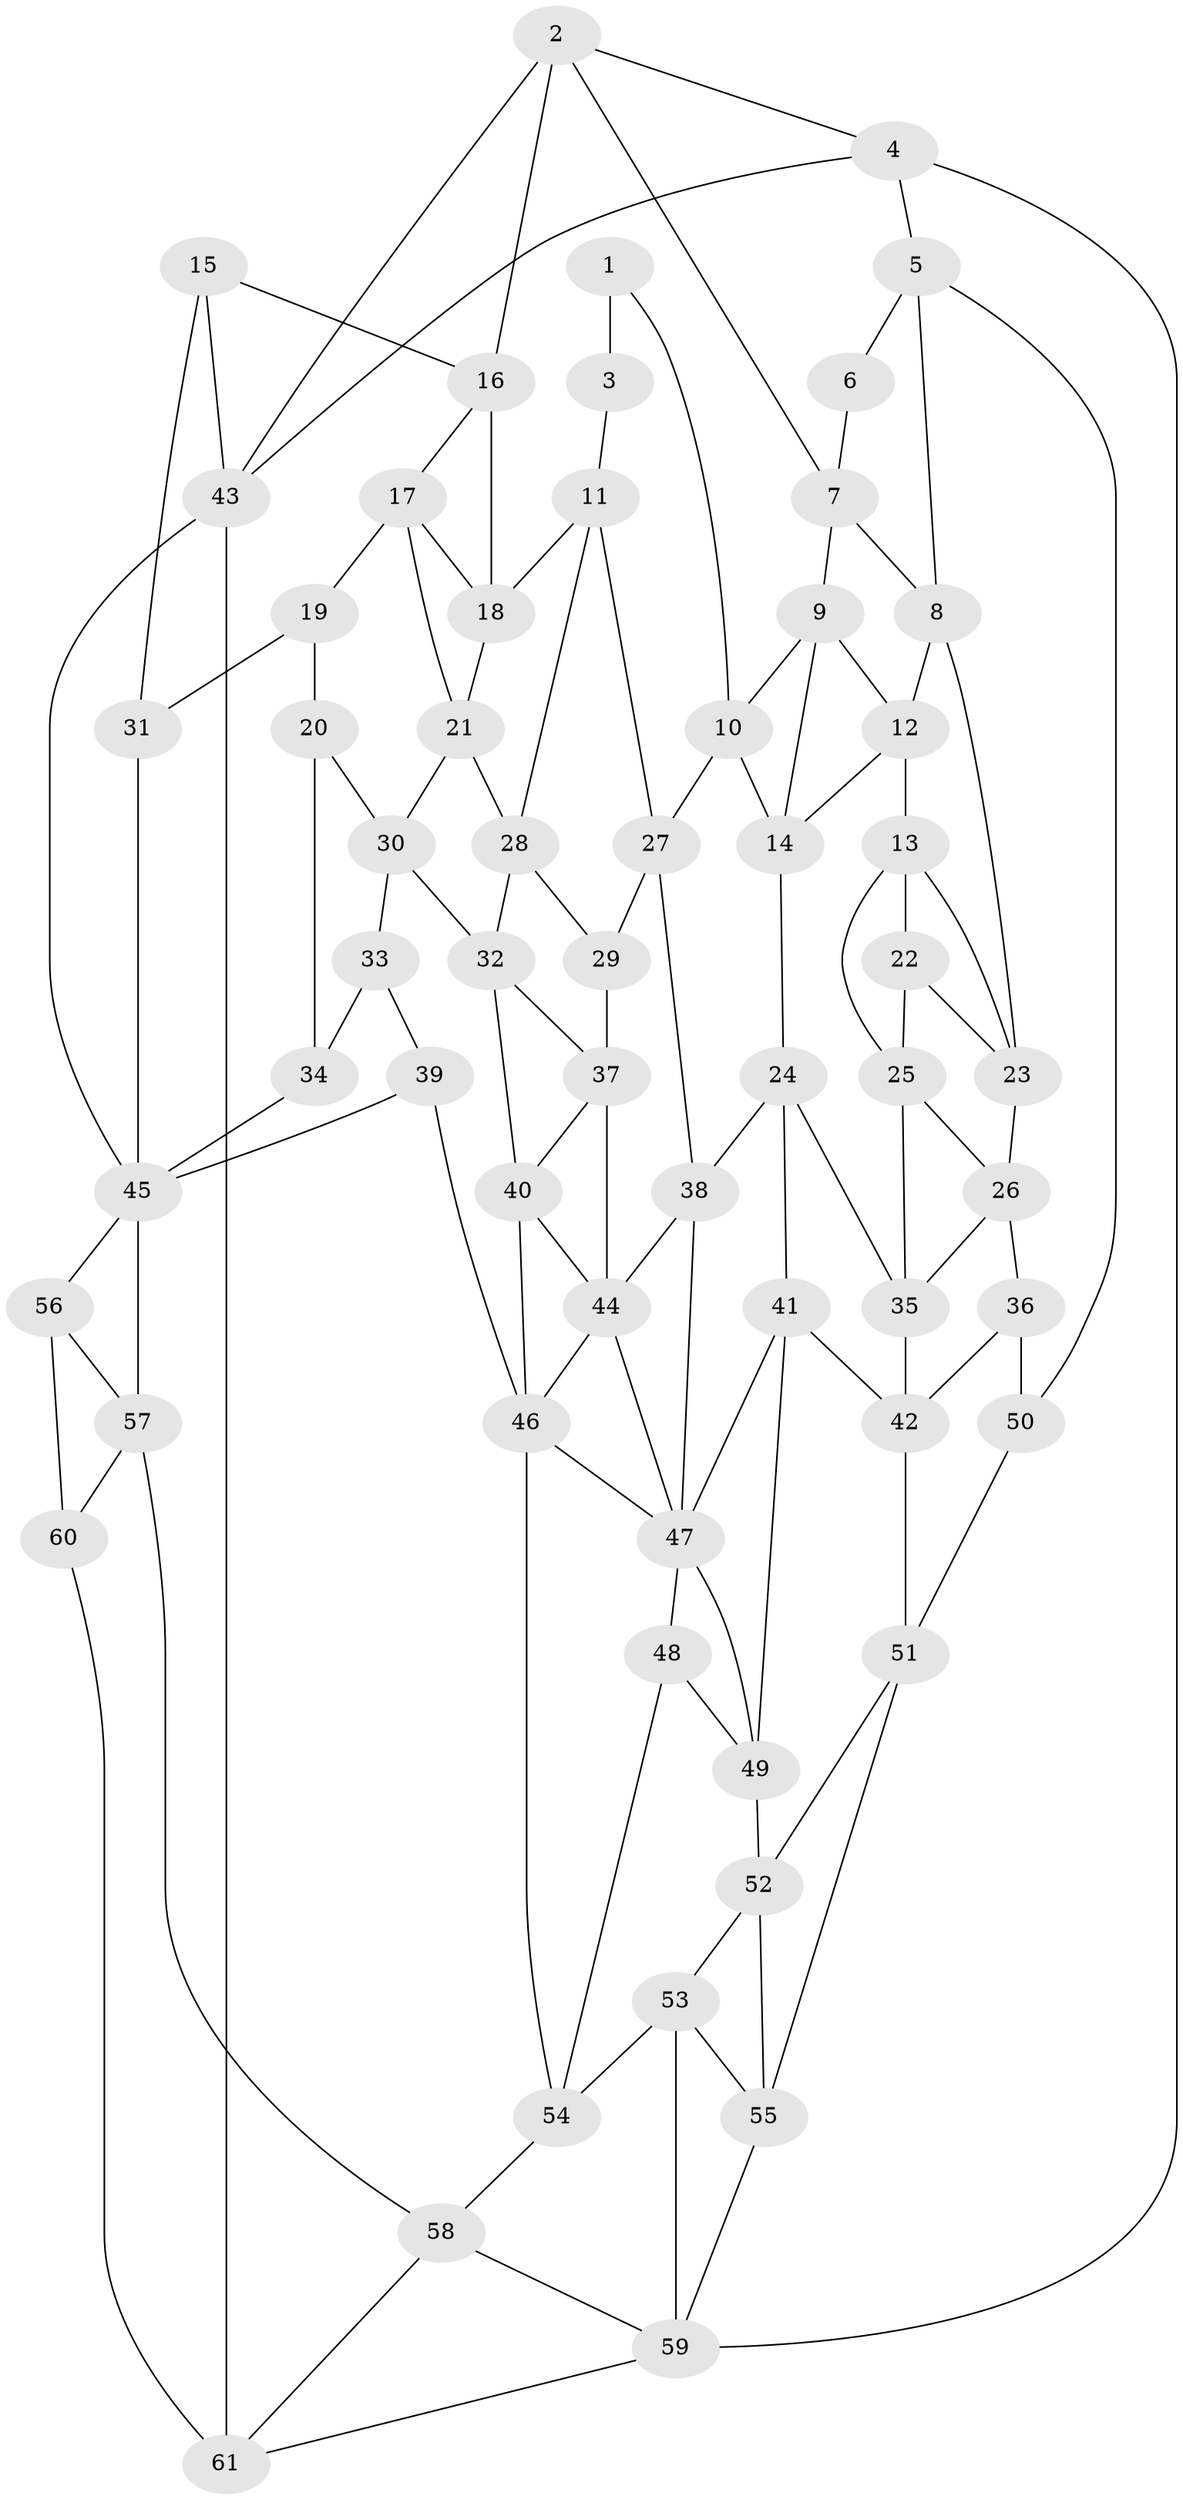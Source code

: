 // original degree distribution, {3: 0.024793388429752067, 6: 0.23140495867768596, 5: 0.5041322314049587, 4: 0.2396694214876033}
// Generated by graph-tools (version 1.1) at 2025/27/03/09/25 03:27:17]
// undirected, 61 vertices, 116 edges
graph export_dot {
graph [start="1"]
  node [color=gray90,style=filled];
  1;
  2;
  3;
  4;
  5;
  6;
  7;
  8;
  9;
  10;
  11;
  12;
  13;
  14;
  15;
  16;
  17;
  18;
  19;
  20;
  21;
  22;
  23;
  24;
  25;
  26;
  27;
  28;
  29;
  30;
  31;
  32;
  33;
  34;
  35;
  36;
  37;
  38;
  39;
  40;
  41;
  42;
  43;
  44;
  45;
  46;
  47;
  48;
  49;
  50;
  51;
  52;
  53;
  54;
  55;
  56;
  57;
  58;
  59;
  60;
  61;
  1 -- 3 [weight=2.0];
  1 -- 10 [weight=1.0];
  2 -- 4 [weight=1.0];
  2 -- 7 [weight=1.0];
  2 -- 16 [weight=1.0];
  2 -- 43 [weight=1.0];
  3 -- 11 [weight=1.0];
  4 -- 5 [weight=1.0];
  4 -- 43 [weight=1.0];
  4 -- 59 [weight=1.0];
  5 -- 6 [weight=1.0];
  5 -- 8 [weight=1.0];
  5 -- 50 [weight=1.0];
  6 -- 7 [weight=1.0];
  7 -- 8 [weight=1.0];
  7 -- 9 [weight=1.0];
  8 -- 12 [weight=1.0];
  8 -- 23 [weight=1.0];
  9 -- 10 [weight=1.0];
  9 -- 12 [weight=1.0];
  9 -- 14 [weight=1.0];
  10 -- 14 [weight=1.0];
  10 -- 27 [weight=1.0];
  11 -- 18 [weight=1.0];
  11 -- 27 [weight=1.0];
  11 -- 28 [weight=1.0];
  12 -- 13 [weight=1.0];
  12 -- 14 [weight=1.0];
  13 -- 22 [weight=1.0];
  13 -- 23 [weight=1.0];
  13 -- 25 [weight=1.0];
  14 -- 24 [weight=1.0];
  15 -- 16 [weight=1.0];
  15 -- 31 [weight=1.0];
  15 -- 43 [weight=1.0];
  16 -- 17 [weight=1.0];
  16 -- 18 [weight=1.0];
  17 -- 18 [weight=1.0];
  17 -- 19 [weight=1.0];
  17 -- 21 [weight=1.0];
  18 -- 21 [weight=1.0];
  19 -- 20 [weight=1.0];
  19 -- 31 [weight=2.0];
  20 -- 30 [weight=1.0];
  20 -- 34 [weight=1.0];
  21 -- 28 [weight=1.0];
  21 -- 30 [weight=1.0];
  22 -- 23 [weight=1.0];
  22 -- 25 [weight=1.0];
  23 -- 26 [weight=1.0];
  24 -- 35 [weight=1.0];
  24 -- 38 [weight=1.0];
  24 -- 41 [weight=1.0];
  25 -- 26 [weight=1.0];
  25 -- 35 [weight=1.0];
  26 -- 35 [weight=1.0];
  26 -- 36 [weight=1.0];
  27 -- 29 [weight=1.0];
  27 -- 38 [weight=1.0];
  28 -- 29 [weight=1.0];
  28 -- 32 [weight=1.0];
  29 -- 37 [weight=1.0];
  30 -- 32 [weight=1.0];
  30 -- 33 [weight=1.0];
  31 -- 45 [weight=1.0];
  32 -- 37 [weight=1.0];
  32 -- 40 [weight=1.0];
  33 -- 34 [weight=2.0];
  33 -- 39 [weight=1.0];
  34 -- 45 [weight=1.0];
  35 -- 42 [weight=1.0];
  36 -- 42 [weight=1.0];
  36 -- 50 [weight=2.0];
  37 -- 40 [weight=1.0];
  37 -- 44 [weight=1.0];
  38 -- 44 [weight=1.0];
  38 -- 47 [weight=1.0];
  39 -- 45 [weight=1.0];
  39 -- 46 [weight=1.0];
  40 -- 44 [weight=1.0];
  40 -- 46 [weight=1.0];
  41 -- 42 [weight=1.0];
  41 -- 47 [weight=1.0];
  41 -- 49 [weight=1.0];
  42 -- 51 [weight=1.0];
  43 -- 45 [weight=1.0];
  43 -- 61 [weight=2.0];
  44 -- 46 [weight=1.0];
  44 -- 47 [weight=1.0];
  45 -- 56 [weight=1.0];
  45 -- 57 [weight=1.0];
  46 -- 47 [weight=1.0];
  46 -- 54 [weight=1.0];
  47 -- 48 [weight=1.0];
  47 -- 49 [weight=1.0];
  48 -- 49 [weight=1.0];
  48 -- 54 [weight=1.0];
  49 -- 52 [weight=1.0];
  50 -- 51 [weight=1.0];
  51 -- 52 [weight=1.0];
  51 -- 55 [weight=1.0];
  52 -- 53 [weight=1.0];
  52 -- 55 [weight=1.0];
  53 -- 54 [weight=1.0];
  53 -- 55 [weight=1.0];
  53 -- 59 [weight=1.0];
  54 -- 58 [weight=1.0];
  55 -- 59 [weight=1.0];
  56 -- 57 [weight=1.0];
  56 -- 60 [weight=2.0];
  57 -- 58 [weight=1.0];
  57 -- 60 [weight=1.0];
  58 -- 59 [weight=1.0];
  58 -- 61 [weight=1.0];
  59 -- 61 [weight=1.0];
  60 -- 61 [weight=1.0];
}
